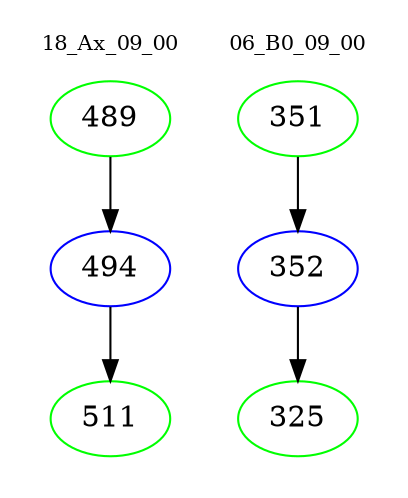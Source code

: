digraph{
subgraph cluster_0 {
color = white
label = "18_Ax_09_00";
fontsize=10;
T0_489 [label="489", color="green"]
T0_489 -> T0_494 [color="black"]
T0_494 [label="494", color="blue"]
T0_494 -> T0_511 [color="black"]
T0_511 [label="511", color="green"]
}
subgraph cluster_1 {
color = white
label = "06_B0_09_00";
fontsize=10;
T1_351 [label="351", color="green"]
T1_351 -> T1_352 [color="black"]
T1_352 [label="352", color="blue"]
T1_352 -> T1_325 [color="black"]
T1_325 [label="325", color="green"]
}
}
